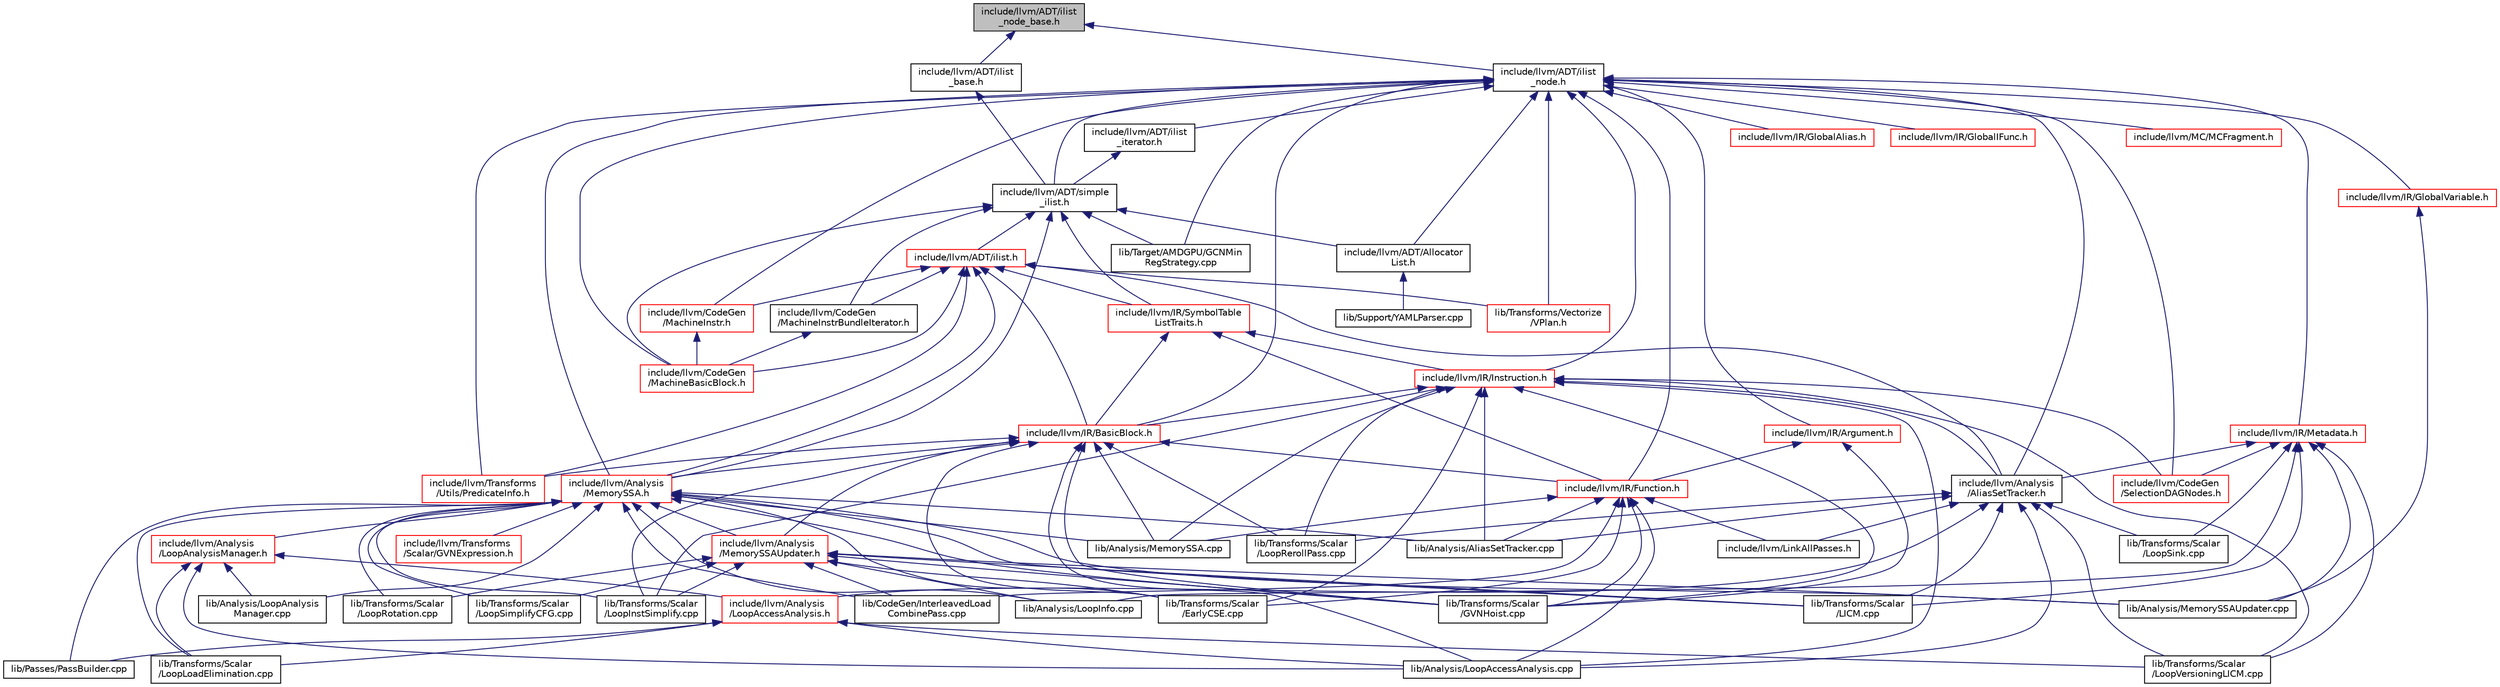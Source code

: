 digraph "include/llvm/ADT/ilist_node_base.h"
{
 // LATEX_PDF_SIZE
  bgcolor="transparent";
  edge [fontname="Helvetica",fontsize="10",labelfontname="Helvetica",labelfontsize="10"];
  node [fontname="Helvetica",fontsize="10",shape="box"];
  Node1 [label="include/llvm/ADT/ilist\l_node_base.h",height=0.2,width=0.4,color="black", fillcolor="grey75", style="filled", fontcolor="black",tooltip=" "];
  Node1 -> Node2 [dir="back",color="midnightblue",fontsize="10",style="solid",fontname="Helvetica"];
  Node2 [label="include/llvm/ADT/ilist\l_base.h",height=0.2,width=0.4,color="black",URL="$ilist__base_8h.html",tooltip=" "];
  Node2 -> Node3 [dir="back",color="midnightblue",fontsize="10",style="solid",fontname="Helvetica"];
  Node3 [label="include/llvm/ADT/simple\l_ilist.h",height=0.2,width=0.4,color="black",URL="$simple__ilist_8h.html",tooltip=" "];
  Node3 -> Node4 [dir="back",color="midnightblue",fontsize="10",style="solid",fontname="Helvetica"];
  Node4 [label="include/llvm/ADT/Allocator\lList.h",height=0.2,width=0.4,color="black",URL="$AllocatorList_8h.html",tooltip=" "];
  Node4 -> Node5 [dir="back",color="midnightblue",fontsize="10",style="solid",fontname="Helvetica"];
  Node5 [label="lib/Support/YAMLParser.cpp",height=0.2,width=0.4,color="black",URL="$YAMLParser_8cpp.html",tooltip=" "];
  Node3 -> Node6 [dir="back",color="midnightblue",fontsize="10",style="solid",fontname="Helvetica"];
  Node6 [label="include/llvm/ADT/ilist.h",height=0.2,width=0.4,color="red",URL="$ilist_8h.html",tooltip=" "];
  Node6 -> Node7 [dir="back",color="midnightblue",fontsize="10",style="solid",fontname="Helvetica"];
  Node7 [label="include/llvm/Analysis\l/AliasSetTracker.h",height=0.2,width=0.4,color="black",URL="$AliasSetTracker_8h.html",tooltip=" "];
  Node7 -> Node8 [dir="back",color="midnightblue",fontsize="10",style="solid",fontname="Helvetica"];
  Node8 [label="include/llvm/Analysis\l/LoopAccessAnalysis.h",height=0.2,width=0.4,color="red",URL="$LoopAccessAnalysis_8h.html",tooltip=" "];
  Node8 -> Node56 [dir="back",color="midnightblue",fontsize="10",style="solid",fontname="Helvetica"];
  Node56 [label="lib/Analysis/LoopAccessAnalysis.cpp",height=0.2,width=0.4,color="black",URL="$LoopAccessAnalysis_8cpp.html",tooltip=" "];
  Node8 -> Node92 [dir="back",color="midnightblue",fontsize="10",style="solid",fontname="Helvetica"];
  Node92 [label="lib/Passes/PassBuilder.cpp",height=0.2,width=0.4,color="black",URL="$PassBuilder_8cpp.html",tooltip="This file provides the implementation of the PassBuilder based on our static pass registry as well as..."];
  Node8 -> Node88 [dir="back",color="midnightblue",fontsize="10",style="solid",fontname="Helvetica"];
  Node88 [label="lib/Transforms/Scalar\l/LoopLoadElimination.cpp",height=0.2,width=0.4,color="black",URL="$LoopLoadElimination_8cpp.html",tooltip=" "];
  Node8 -> Node89 [dir="back",color="midnightblue",fontsize="10",style="solid",fontname="Helvetica"];
  Node89 [label="lib/Transforms/Scalar\l/LoopVersioningLICM.cpp",height=0.2,width=0.4,color="black",URL="$LoopVersioningLICM_8cpp.html",tooltip=" "];
  Node7 -> Node96 [dir="back",color="midnightblue",fontsize="10",style="solid",fontname="Helvetica"];
  Node96 [label="include/llvm/LinkAllPasses.h",height=0.2,width=0.4,color="black",URL="$LinkAllPasses_8h.html",tooltip=" "];
  Node7 -> Node97 [dir="back",color="midnightblue",fontsize="10",style="solid",fontname="Helvetica"];
  Node97 [label="lib/Analysis/AliasSetTracker.cpp",height=0.2,width=0.4,color="black",URL="$AliasSetTracker_8cpp.html",tooltip=" "];
  Node7 -> Node56 [dir="back",color="midnightblue",fontsize="10",style="solid",fontname="Helvetica"];
  Node7 -> Node98 [dir="back",color="midnightblue",fontsize="10",style="solid",fontname="Helvetica"];
  Node98 [label="lib/Transforms/Scalar\l/LICM.cpp",height=0.2,width=0.4,color="black",URL="$LICM_8cpp.html",tooltip=" "];
  Node7 -> Node99 [dir="back",color="midnightblue",fontsize="10",style="solid",fontname="Helvetica"];
  Node99 [label="lib/Transforms/Scalar\l/LoopRerollPass.cpp",height=0.2,width=0.4,color="black",URL="$LoopRerollPass_8cpp.html",tooltip=" "];
  Node7 -> Node100 [dir="back",color="midnightblue",fontsize="10",style="solid",fontname="Helvetica"];
  Node100 [label="lib/Transforms/Scalar\l/LoopSink.cpp",height=0.2,width=0.4,color="black",URL="$LoopSink_8cpp.html",tooltip=" "];
  Node7 -> Node89 [dir="back",color="midnightblue",fontsize="10",style="solid",fontname="Helvetica"];
  Node6 -> Node101 [dir="back",color="midnightblue",fontsize="10",style="solid",fontname="Helvetica"];
  Node101 [label="include/llvm/Analysis\l/MemorySSA.h",height=0.2,width=0.4,color="red",URL="$MemorySSA_8h.html",tooltip="This file exposes an interface to building/using memory SSA to walk memory instructions using a use/d..."];
  Node101 -> Node102 [dir="back",color="midnightblue",fontsize="10",style="solid",fontname="Helvetica"];
  Node102 [label="include/llvm/Analysis\l/LoopAnalysisManager.h",height=0.2,width=0.4,color="red",URL="$LoopAnalysisManager_8h.html",tooltip="This header provides classes for managing per-loop analyses."];
  Node102 -> Node8 [dir="back",color="midnightblue",fontsize="10",style="solid",fontname="Helvetica"];
  Node102 -> Node56 [dir="back",color="midnightblue",fontsize="10",style="solid",fontname="Helvetica"];
  Node102 -> Node143 [dir="back",color="midnightblue",fontsize="10",style="solid",fontname="Helvetica"];
  Node143 [label="lib/Analysis/LoopAnalysis\lManager.cpp",height=0.2,width=0.4,color="black",URL="$LoopAnalysisManager_8cpp.html",tooltip=" "];
  Node102 -> Node88 [dir="back",color="midnightblue",fontsize="10",style="solid",fontname="Helvetica"];
  Node101 -> Node146 [dir="back",color="midnightblue",fontsize="10",style="solid",fontname="Helvetica"];
  Node146 [label="include/llvm/Analysis\l/MemorySSAUpdater.h",height=0.2,width=0.4,color="red",URL="$MemorySSAUpdater_8h.html",tooltip=" "];
  Node146 -> Node147 [dir="back",color="midnightblue",fontsize="10",style="solid",fontname="Helvetica"];
  Node147 [label="lib/Analysis/LoopInfo.cpp",height=0.2,width=0.4,color="black",URL="$LoopInfo_8cpp.html",tooltip=" "];
  Node146 -> Node148 [dir="back",color="midnightblue",fontsize="10",style="solid",fontname="Helvetica"];
  Node148 [label="lib/Analysis/MemorySSAUpdater.cpp",height=0.2,width=0.4,color="black",URL="$MemorySSAUpdater_8cpp.html",tooltip=" "];
  Node146 -> Node149 [dir="back",color="midnightblue",fontsize="10",style="solid",fontname="Helvetica"];
  Node149 [label="lib/CodeGen/InterleavedLoad\lCombinePass.cpp",height=0.2,width=0.4,color="black",URL="$InterleavedLoadCombinePass_8cpp.html",tooltip=" "];
  Node146 -> Node150 [dir="back",color="midnightblue",fontsize="10",style="solid",fontname="Helvetica"];
  Node150 [label="lib/Transforms/Scalar\l/EarlyCSE.cpp",height=0.2,width=0.4,color="black",URL="$EarlyCSE_8cpp.html",tooltip=" "];
  Node146 -> Node151 [dir="back",color="midnightblue",fontsize="10",style="solid",fontname="Helvetica"];
  Node151 [label="lib/Transforms/Scalar\l/GVNHoist.cpp",height=0.2,width=0.4,color="black",URL="$GVNHoist_8cpp.html",tooltip=" "];
  Node146 -> Node98 [dir="back",color="midnightblue",fontsize="10",style="solid",fontname="Helvetica"];
  Node146 -> Node115 [dir="back",color="midnightblue",fontsize="10",style="solid",fontname="Helvetica"];
  Node115 [label="lib/Transforms/Scalar\l/LoopInstSimplify.cpp",height=0.2,width=0.4,color="black",URL="$LoopInstSimplify_8cpp.html",tooltip=" "];
  Node146 -> Node129 [dir="back",color="midnightblue",fontsize="10",style="solid",fontname="Helvetica"];
  Node129 [label="lib/Transforms/Scalar\l/LoopRotation.cpp",height=0.2,width=0.4,color="black",URL="$LoopRotation_8cpp.html",tooltip=" "];
  Node146 -> Node131 [dir="back",color="midnightblue",fontsize="10",style="solid",fontname="Helvetica"];
  Node131 [label="lib/Transforms/Scalar\l/LoopSimplifyCFG.cpp",height=0.2,width=0.4,color="black",URL="$LoopSimplifyCFG_8cpp.html",tooltip=" "];
  Node101 -> Node158 [dir="back",color="midnightblue",fontsize="10",style="solid",fontname="Helvetica"];
  Node158 [label="include/llvm/Transforms\l/Scalar/GVNExpression.h",height=0.2,width=0.4,color="red",URL="$GVNExpression_8h.html",tooltip="The header file for the GVN pass that contains expression handling classes."];
  Node101 -> Node97 [dir="back",color="midnightblue",fontsize="10",style="solid",fontname="Helvetica"];
  Node101 -> Node143 [dir="back",color="midnightblue",fontsize="10",style="solid",fontname="Helvetica"];
  Node101 -> Node147 [dir="back",color="midnightblue",fontsize="10",style="solid",fontname="Helvetica"];
  Node101 -> Node161 [dir="back",color="midnightblue",fontsize="10",style="solid",fontname="Helvetica"];
  Node161 [label="lib/Analysis/MemorySSA.cpp",height=0.2,width=0.4,color="black",URL="$MemorySSA_8cpp.html",tooltip=" "];
  Node101 -> Node148 [dir="back",color="midnightblue",fontsize="10",style="solid",fontname="Helvetica"];
  Node101 -> Node149 [dir="back",color="midnightblue",fontsize="10",style="solid",fontname="Helvetica"];
  Node101 -> Node92 [dir="back",color="midnightblue",fontsize="10",style="solid",fontname="Helvetica"];
  Node101 -> Node150 [dir="back",color="midnightblue",fontsize="10",style="solid",fontname="Helvetica"];
  Node101 -> Node151 [dir="back",color="midnightblue",fontsize="10",style="solid",fontname="Helvetica"];
  Node101 -> Node98 [dir="back",color="midnightblue",fontsize="10",style="solid",fontname="Helvetica"];
  Node101 -> Node115 [dir="back",color="midnightblue",fontsize="10",style="solid",fontname="Helvetica"];
  Node101 -> Node88 [dir="back",color="midnightblue",fontsize="10",style="solid",fontname="Helvetica"];
  Node101 -> Node129 [dir="back",color="midnightblue",fontsize="10",style="solid",fontname="Helvetica"];
  Node101 -> Node131 [dir="back",color="midnightblue",fontsize="10",style="solid",fontname="Helvetica"];
  Node6 -> Node163 [dir="back",color="midnightblue",fontsize="10",style="solid",fontname="Helvetica"];
  Node163 [label="include/llvm/CodeGen\l/MachineBasicBlock.h",height=0.2,width=0.4,color="red",URL="$MachineBasicBlock_8h.html",tooltip=" "];
  Node6 -> Node1171 [dir="back",color="midnightblue",fontsize="10",style="solid",fontname="Helvetica"];
  Node1171 [label="include/llvm/CodeGen\l/MachineInstr.h",height=0.2,width=0.4,color="red",URL="$MachineInstr_8h.html",tooltip=" "];
  Node1171 -> Node163 [dir="back",color="midnightblue",fontsize="10",style="solid",fontname="Helvetica"];
  Node6 -> Node1178 [dir="back",color="midnightblue",fontsize="10",style="solid",fontname="Helvetica"];
  Node1178 [label="include/llvm/CodeGen\l/MachineInstrBundleIterator.h",height=0.2,width=0.4,color="black",URL="$MachineInstrBundleIterator_8h.html",tooltip=" "];
  Node1178 -> Node163 [dir="back",color="midnightblue",fontsize="10",style="solid",fontname="Helvetica"];
  Node6 -> Node1179 [dir="back",color="midnightblue",fontsize="10",style="solid",fontname="Helvetica"];
  Node1179 [label="include/llvm/IR/BasicBlock.h",height=0.2,width=0.4,color="red",URL="$BasicBlock_8h.html",tooltip=" "];
  Node1179 -> Node101 [dir="back",color="midnightblue",fontsize="10",style="solid",fontname="Helvetica"];
  Node1179 -> Node146 [dir="back",color="midnightblue",fontsize="10",style="solid",fontname="Helvetica"];
  Node1179 -> Node1439 [dir="back",color="midnightblue",fontsize="10",style="solid",fontname="Helvetica"];
  Node1439 [label="include/llvm/IR/Function.h",height=0.2,width=0.4,color="red",URL="$Function_8h.html",tooltip=" "];
  Node1439 -> Node96 [dir="back",color="midnightblue",fontsize="10",style="solid",fontname="Helvetica"];
  Node1439 -> Node97 [dir="back",color="midnightblue",fontsize="10",style="solid",fontname="Helvetica"];
  Node1439 -> Node56 [dir="back",color="midnightblue",fontsize="10",style="solid",fontname="Helvetica"];
  Node1439 -> Node161 [dir="back",color="midnightblue",fontsize="10",style="solid",fontname="Helvetica"];
  Node1439 -> Node149 [dir="back",color="midnightblue",fontsize="10",style="solid",fontname="Helvetica"];
  Node1439 -> Node150 [dir="back",color="midnightblue",fontsize="10",style="solid",fontname="Helvetica"];
  Node1439 -> Node151 [dir="back",color="midnightblue",fontsize="10",style="solid",fontname="Helvetica"];
  Node1179 -> Node1249 [dir="back",color="midnightblue",fontsize="10",style="solid",fontname="Helvetica"];
  Node1249 [label="include/llvm/Transforms\l/Utils/PredicateInfo.h",height=0.2,width=0.4,color="red",URL="$PredicateInfo_8h.html",tooltip="This file implements the PredicateInfo analysis, which creates an Extended SSA form for operations us..."];
  Node1179 -> Node56 [dir="back",color="midnightblue",fontsize="10",style="solid",fontname="Helvetica"];
  Node1179 -> Node161 [dir="back",color="midnightblue",fontsize="10",style="solid",fontname="Helvetica"];
  Node1179 -> Node150 [dir="back",color="midnightblue",fontsize="10",style="solid",fontname="Helvetica"];
  Node1179 -> Node151 [dir="back",color="midnightblue",fontsize="10",style="solid",fontname="Helvetica"];
  Node1179 -> Node115 [dir="back",color="midnightblue",fontsize="10",style="solid",fontname="Helvetica"];
  Node1179 -> Node99 [dir="back",color="midnightblue",fontsize="10",style="solid",fontname="Helvetica"];
  Node6 -> Node1914 [dir="back",color="midnightblue",fontsize="10",style="solid",fontname="Helvetica"];
  Node1914 [label="include/llvm/IR/SymbolTable\lListTraits.h",height=0.2,width=0.4,color="red",URL="$SymbolTableListTraits_8h.html",tooltip=" "];
  Node1914 -> Node1179 [dir="back",color="midnightblue",fontsize="10",style="solid",fontname="Helvetica"];
  Node1914 -> Node1439 [dir="back",color="midnightblue",fontsize="10",style="solid",fontname="Helvetica"];
  Node1914 -> Node1915 [dir="back",color="midnightblue",fontsize="10",style="solid",fontname="Helvetica"];
  Node1915 [label="include/llvm/IR/Instruction.h",height=0.2,width=0.4,color="red",URL="$IR_2Instruction_8h.html",tooltip=" "];
  Node1915 -> Node7 [dir="back",color="midnightblue",fontsize="10",style="solid",fontname="Helvetica"];
  Node1915 -> Node1610 [dir="back",color="midnightblue",fontsize="10",style="solid",fontname="Helvetica"];
  Node1610 [label="include/llvm/CodeGen\l/SelectionDAGNodes.h",height=0.2,width=0.4,color="red",URL="$SelectionDAGNodes_8h.html",tooltip=" "];
  Node1915 -> Node1179 [dir="back",color="midnightblue",fontsize="10",style="solid",fontname="Helvetica"];
  Node1915 -> Node97 [dir="back",color="midnightblue",fontsize="10",style="solid",fontname="Helvetica"];
  Node1915 -> Node56 [dir="back",color="midnightblue",fontsize="10",style="solid",fontname="Helvetica"];
  Node1915 -> Node161 [dir="back",color="midnightblue",fontsize="10",style="solid",fontname="Helvetica"];
  Node1915 -> Node150 [dir="back",color="midnightblue",fontsize="10",style="solid",fontname="Helvetica"];
  Node1915 -> Node151 [dir="back",color="midnightblue",fontsize="10",style="solid",fontname="Helvetica"];
  Node1915 -> Node115 [dir="back",color="midnightblue",fontsize="10",style="solid",fontname="Helvetica"];
  Node1915 -> Node99 [dir="back",color="midnightblue",fontsize="10",style="solid",fontname="Helvetica"];
  Node1915 -> Node89 [dir="back",color="midnightblue",fontsize="10",style="solid",fontname="Helvetica"];
  Node6 -> Node1249 [dir="back",color="midnightblue",fontsize="10",style="solid",fontname="Helvetica"];
  Node6 -> Node72 [dir="back",color="midnightblue",fontsize="10",style="solid",fontname="Helvetica"];
  Node72 [label="lib/Transforms/Vectorize\l/VPlan.h",height=0.2,width=0.4,color="red",URL="$VPlan_8h.html",tooltip="This file contains the declarations of the Vectorization Plan base classes:"];
  Node3 -> Node101 [dir="back",color="midnightblue",fontsize="10",style="solid",fontname="Helvetica"];
  Node3 -> Node163 [dir="back",color="midnightblue",fontsize="10",style="solid",fontname="Helvetica"];
  Node3 -> Node1178 [dir="back",color="midnightblue",fontsize="10",style="solid",fontname="Helvetica"];
  Node3 -> Node1914 [dir="back",color="midnightblue",fontsize="10",style="solid",fontname="Helvetica"];
  Node3 -> Node274 [dir="back",color="midnightblue",fontsize="10",style="solid",fontname="Helvetica"];
  Node274 [label="lib/Target/AMDGPU/GCNMin\lRegStrategy.cpp",height=0.2,width=0.4,color="black",URL="$GCNMinRegStrategy_8cpp.html",tooltip=" "];
  Node1 -> Node2129 [dir="back",color="midnightblue",fontsize="10",style="solid",fontname="Helvetica"];
  Node2129 [label="include/llvm/ADT/ilist\l_node.h",height=0.2,width=0.4,color="black",URL="$ilist__node_8h.html",tooltip=" "];
  Node2129 -> Node4 [dir="back",color="midnightblue",fontsize="10",style="solid",fontname="Helvetica"];
  Node2129 -> Node2130 [dir="back",color="midnightblue",fontsize="10",style="solid",fontname="Helvetica"];
  Node2130 [label="include/llvm/ADT/ilist\l_iterator.h",height=0.2,width=0.4,color="black",URL="$ilist__iterator_8h.html",tooltip=" "];
  Node2130 -> Node3 [dir="back",color="midnightblue",fontsize="10",style="solid",fontname="Helvetica"];
  Node2129 -> Node3 [dir="back",color="midnightblue",fontsize="10",style="solid",fontname="Helvetica"];
  Node2129 -> Node7 [dir="back",color="midnightblue",fontsize="10",style="solid",fontname="Helvetica"];
  Node2129 -> Node101 [dir="back",color="midnightblue",fontsize="10",style="solid",fontname="Helvetica"];
  Node2129 -> Node163 [dir="back",color="midnightblue",fontsize="10",style="solid",fontname="Helvetica"];
  Node2129 -> Node1171 [dir="back",color="midnightblue",fontsize="10",style="solid",fontname="Helvetica"];
  Node2129 -> Node1610 [dir="back",color="midnightblue",fontsize="10",style="solid",fontname="Helvetica"];
  Node2129 -> Node2131 [dir="back",color="midnightblue",fontsize="10",style="solid",fontname="Helvetica"];
  Node2131 [label="include/llvm/IR/Argument.h",height=0.2,width=0.4,color="red",URL="$Argument_8h.html",tooltip=" "];
  Node2131 -> Node1439 [dir="back",color="midnightblue",fontsize="10",style="solid",fontname="Helvetica"];
  Node2131 -> Node151 [dir="back",color="midnightblue",fontsize="10",style="solid",fontname="Helvetica"];
  Node2129 -> Node1179 [dir="back",color="midnightblue",fontsize="10",style="solid",fontname="Helvetica"];
  Node2129 -> Node1439 [dir="back",color="midnightblue",fontsize="10",style="solid",fontname="Helvetica"];
  Node2129 -> Node2132 [dir="back",color="midnightblue",fontsize="10",style="solid",fontname="Helvetica"];
  Node2132 [label="include/llvm/IR/GlobalAlias.h",height=0.2,width=0.4,color="red",URL="$GlobalAlias_8h.html",tooltip=" "];
  Node2129 -> Node2133 [dir="back",color="midnightblue",fontsize="10",style="solid",fontname="Helvetica"];
  Node2133 [label="include/llvm/IR/GlobalIFunc.h",height=0.2,width=0.4,color="red",URL="$GlobalIFunc_8h.html",tooltip=" "];
  Node2129 -> Node2134 [dir="back",color="midnightblue",fontsize="10",style="solid",fontname="Helvetica"];
  Node2134 [label="include/llvm/IR/GlobalVariable.h",height=0.2,width=0.4,color="red",URL="$GlobalVariable_8h.html",tooltip=" "];
  Node2134 -> Node148 [dir="back",color="midnightblue",fontsize="10",style="solid",fontname="Helvetica"];
  Node2129 -> Node1915 [dir="back",color="midnightblue",fontsize="10",style="solid",fontname="Helvetica"];
  Node2129 -> Node2135 [dir="back",color="midnightblue",fontsize="10",style="solid",fontname="Helvetica"];
  Node2135 [label="include/llvm/IR/Metadata.h",height=0.2,width=0.4,color="red",URL="$Metadata_8h.html",tooltip="This file contains the declarations for metadata subclasses."];
  Node2135 -> Node7 [dir="back",color="midnightblue",fontsize="10",style="solid",fontname="Helvetica"];
  Node2135 -> Node1610 [dir="back",color="midnightblue",fontsize="10",style="solid",fontname="Helvetica"];
  Node2135 -> Node147 [dir="back",color="midnightblue",fontsize="10",style="solid",fontname="Helvetica"];
  Node2135 -> Node148 [dir="back",color="midnightblue",fontsize="10",style="solid",fontname="Helvetica"];
  Node2135 -> Node98 [dir="back",color="midnightblue",fontsize="10",style="solid",fontname="Helvetica"];
  Node2135 -> Node100 [dir="back",color="midnightblue",fontsize="10",style="solid",fontname="Helvetica"];
  Node2135 -> Node89 [dir="back",color="midnightblue",fontsize="10",style="solid",fontname="Helvetica"];
  Node2129 -> Node2166 [dir="back",color="midnightblue",fontsize="10",style="solid",fontname="Helvetica"];
  Node2166 [label="include/llvm/MC/MCFragment.h",height=0.2,width=0.4,color="red",URL="$MCFragment_8h.html",tooltip=" "];
  Node2129 -> Node1249 [dir="back",color="midnightblue",fontsize="10",style="solid",fontname="Helvetica"];
  Node2129 -> Node274 [dir="back",color="midnightblue",fontsize="10",style="solid",fontname="Helvetica"];
  Node2129 -> Node72 [dir="back",color="midnightblue",fontsize="10",style="solid",fontname="Helvetica"];
}
